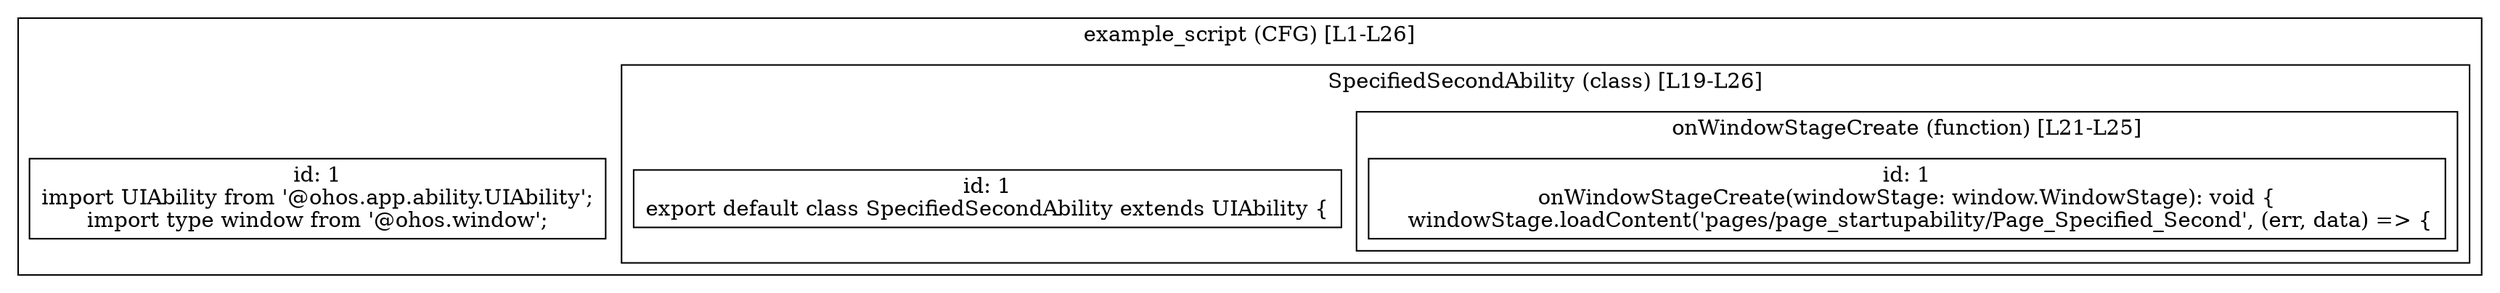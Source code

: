digraph "116.ts" {
  subgraph "cluster_1" {
    label="example_script (CFG) [L1-L26]";
    node_1_1 [label="id: 1\nimport UIAbility from '@ohos.app.ability.UIAbility';
import type window from '@ohos.window';", shape=box];
  subgraph "cluster_2" {
    label="SpecifiedSecondAbility (class) [L19-L26]";
    node_2_1 [label="id: 1\nexport default class SpecifiedSecondAbility extends UIAbility {", shape=box];
  subgraph "cluster_3" {
    label="onWindowStageCreate (function) [L21-L25]";
    node_3_1 [label="id: 1\nonWindowStageCreate(windowStage: window.WindowStage): void {
    windowStage.loadContent('pages/page_startupability/Page_Specified_Second', (err, data) => {", shape=box];
  }
  }
  }
}